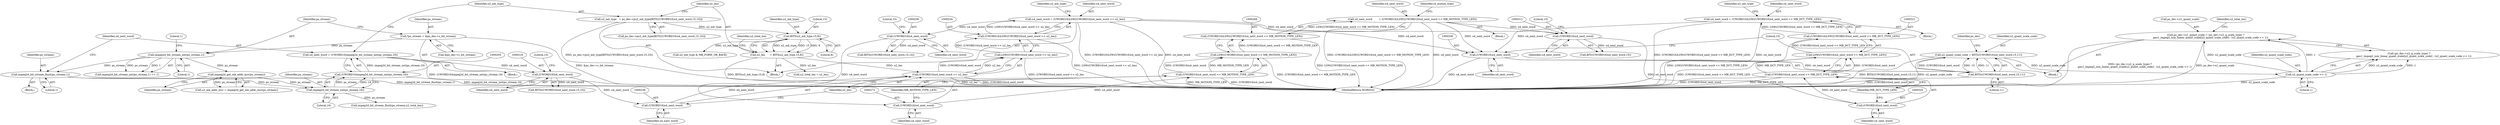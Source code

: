 digraph "0_Android_58a6822d7140137ce957c6d2fc20bae1374186c1_0@pointer" {
"1000342" [label="(Call,ps_dec->u1_quant_scale = (ps_dec->u2_q_scale_type) ?\n            gau1_impeg2_non_linear_quant_scale[u2_quant_scale_code] : (u2_quant_scale_code << 1))"];
"1000353" [label="(Call,u2_quant_scale_code << 1)"];
"1000334" [label="(Call,u2_quant_scale_code = BITS((UWORD16)u4_next_word,15,11))"];
"1000336" [label="(Call,BITS((UWORD16)u4_next_word,15,11))"];
"1000337" [label="(Call,(UWORD16)u4_next_word)"];
"1000318" [label="(Call,u4_next_word = (UWORD16)LSW((UWORD16)u4_next_word << MB_DCT_TYPE_LEN))"];
"1000320" [label="(Call,(UWORD16)LSW((UWORD16)u4_next_word << MB_DCT_TYPE_LEN))"];
"1000322" [label="(Call,LSW((UWORD16)u4_next_word << MB_DCT_TYPE_LEN))"];
"1000323" [label="(Call,(UWORD16)u4_next_word << MB_DCT_TYPE_LEN)"];
"1000324" [label="(Call,(UWORD16)u4_next_word)"];
"1000311" [label="(Call,(UWORD16)u4_next_word)"];
"1000265" [label="(Call,u4_next_word        = (UWORD16)LSW((UWORD16)u4_next_word << MB_MOTION_TYPE_LEN))"];
"1000267" [label="(Call,(UWORD16)LSW((UWORD16)u4_next_word << MB_MOTION_TYPE_LEN))"];
"1000269" [label="(Call,LSW((UWORD16)u4_next_word << MB_MOTION_TYPE_LEN))"];
"1000270" [label="(Call,(UWORD16)u4_next_word << MB_MOTION_TYPE_LEN)"];
"1000271" [label="(Call,(UWORD16)u4_next_word)"];
"1000257" [label="(Call,(UWORD16)u4_next_word)"];
"1000231" [label="(Call,u4_next_word = (UWORD16)LSW((UWORD16)u4_next_word << u2_len))"];
"1000233" [label="(Call,(UWORD16)LSW((UWORD16)u4_next_word << u2_len))"];
"1000235" [label="(Call,LSW((UWORD16)u4_next_word << u2_len))"];
"1000236" [label="(Call,(UWORD16)u4_next_word << u2_len)"];
"1000237" [label="(Call,(UWORD16)u4_next_word)"];
"1000217" [label="(Call,(UWORD16)u4_next_word)"];
"1000202" [label="(Call,u4_next_word = (UWORD16)impeg2d_bit_stream_nxt(ps_stream,16))"];
"1000204" [label="(Call,(UWORD16)impeg2d_bit_stream_nxt(ps_stream,16))"];
"1000206" [label="(Call,impeg2d_bit_stream_nxt(ps_stream,16))"];
"1000155" [label="(Call,impeg2d_bit_stream_flush(ps_stream,1))"];
"1000150" [label="(Call,impeg2d_bit_stream_nxt(ps_stream,1))"];
"1000136" [label="(Call,*ps_stream = &ps_dec->s_bit_stream)"];
"1000162" [label="(Call,impeg2d_get_mb_addr_incr(ps_stream))"];
"1000222" [label="(Call,u2_len      = BITS(u2_mb_type,15,8))"];
"1000224" [label="(Call,BITS(u2_mb_type,15,8))"];
"1000210" [label="(Call,u2_mb_type   = ps_dec->pu2_mb_type[BITS((UWORD16)u4_next_word,15,10)])"];
"1000160" [label="(Call,u2_mb_addr_incr = impeg2d_get_mb_addr_incr(ps_stream))"];
"1000222" [label="(Call,u2_len      = BITS(u2_mb_type,15,8))"];
"1000310" [label="(Call,BIT((UWORD16)u4_next_word,15))"];
"1000320" [label="(Call,(UWORD16)LSW((UWORD16)u4_next_word << MB_DCT_TYPE_LEN))"];
"1000273" [label="(Identifier,u4_next_word)"];
"1000216" [label="(Call,BITS((UWORD16)u4_next_word,15,10))"];
"1000341" [label="(Literal,11)"];
"1000318" [label="(Call,u4_next_word = (UWORD16)LSW((UWORD16)u4_next_word << MB_DCT_TYPE_LEN))"];
"1000269" [label="(Call,LSW((UWORD16)u4_next_word << MB_MOTION_TYPE_LEN))"];
"1000149" [label="(Call,impeg2d_bit_stream_nxt(ps_stream,1) == 1)"];
"1000332" [label="(Block,)"];
"1000226" [label="(Literal,15)"];
"1000225" [label="(Identifier,u2_mb_type)"];
"1000220" [label="(Literal,15)"];
"1000223" [label="(Identifier,u2_len)"];
"1000323" [label="(Call,(UWORD16)u4_next_word << MB_DCT_TYPE_LEN)"];
"1000354" [label="(Identifier,u2_quant_scale_code)"];
"1000267" [label="(Call,(UWORD16)LSW((UWORD16)u4_next_word << MB_MOTION_TYPE_LEN))"];
"1000330" [label="(Identifier,u2_mb_type)"];
"1000206" [label="(Call,impeg2d_bit_stream_nxt(ps_stream,16))"];
"1000266" [label="(Identifier,u4_next_word)"];
"1000231" [label="(Call,u4_next_word = (UWORD16)LSW((UWORD16)u4_next_word << u2_len))"];
"1000208" [label="(Literal,16)"];
"1000270" [label="(Call,(UWORD16)u4_next_word << MB_MOTION_TYPE_LEN)"];
"1000236" [label="(Call,(UWORD16)u4_next_word << u2_len)"];
"1000314" [label="(Literal,15)"];
"1000152" [label="(Literal,1)"];
"1000154" [label="(Block,)"];
"1000217" [label="(Call,(UWORD16)u4_next_word)"];
"1000235" [label="(Call,LSW((UWORD16)u4_next_word << u2_len))"];
"1000256" [label="(Call,BITS((UWORD16)u4_next_word,15,14))"];
"1000156" [label="(Identifier,ps_stream)"];
"1000134" [label="(Block,)"];
"1000353" [label="(Call,u2_quant_scale_code << 1)"];
"1000334" [label="(Call,u2_quant_scale_code = BITS((UWORD16)u4_next_word,15,11))"];
"1000257" [label="(Call,(UWORD16)u4_next_word)"];
"1000250" [label="(Block,)"];
"1000212" [label="(Call,ps_dec->pu2_mb_type[BITS((UWORD16)u4_next_word,15,10)])"];
"1000357" [label="(Identifier,u2_total_len)"];
"1000239" [label="(Identifier,u4_next_word)"];
"1000313" [label="(Identifier,u4_next_word)"];
"1000322" [label="(Call,LSW((UWORD16)u4_next_word << MB_DCT_TYPE_LEN))"];
"1000327" [label="(Identifier,MB_DCT_TYPE_LEN)"];
"1000276" [label="(Identifier,i4_motion_type)"];
"1000136" [label="(Call,*ps_stream = &ps_dec->s_bit_stream)"];
"1000335" [label="(Identifier,u2_quant_scale_code)"];
"1000151" [label="(Identifier,ps_stream)"];
"1000229" [label="(Identifier,u2_total_len)"];
"1000319" [label="(Identifier,u4_next_word)"];
"1000346" [label="(Call,(ps_dec->u2_q_scale_type) ?\n            gau1_impeg2_non_linear_quant_scale[u2_quant_scale_code] : (u2_quant_scale_code << 1))"];
"1000260" [label="(Literal,15)"];
"1000244" [label="(Call,u2_mb_type & MB_FORW_OR_BACK)"];
"1000210" [label="(Call,u2_mb_type   = ps_dec->pu2_mb_type[BITS((UWORD16)u4_next_word,15,10)])"];
"1000233" [label="(Call,(UWORD16)LSW((UWORD16)u4_next_word << u2_len))"];
"1000153" [label="(Literal,1)"];
"1000219" [label="(Identifier,u4_next_word)"];
"1000337" [label="(Call,(UWORD16)u4_next_word)"];
"1000274" [label="(Identifier,MB_MOTION_TYPE_LEN)"];
"1000207" [label="(Identifier,ps_stream)"];
"1000232" [label="(Identifier,u4_next_word)"];
"1000162" [label="(Call,impeg2d_get_mb_addr_incr(ps_stream))"];
"1000265" [label="(Call,u4_next_word        = (UWORD16)LSW((UWORD16)u4_next_word << MB_MOTION_TYPE_LEN))"];
"1000550" [label="(MethodReturn,WORD32)"];
"1000202" [label="(Call,u4_next_word = (UWORD16)impeg2d_bit_stream_nxt(ps_stream,16))"];
"1000305" [label="(Block,)"];
"1000343" [label="(Call,ps_dec->u1_quant_scale)"];
"1000150" [label="(Call,impeg2d_bit_stream_nxt(ps_stream,1))"];
"1000355" [label="(Literal,1)"];
"1000245" [label="(Identifier,u2_mb_type)"];
"1000224" [label="(Call,BITS(u2_mb_type,15,8))"];
"1000204" [label="(Call,(UWORD16)impeg2d_bit_stream_nxt(ps_stream,16))"];
"1000359" [label="(Call,impeg2d_bit_stream_flush(ps_stream,u2_total_len))"];
"1000138" [label="(Call,&ps_dec->s_bit_stream)"];
"1000340" [label="(Literal,15)"];
"1000203" [label="(Identifier,u4_next_word)"];
"1000163" [label="(Identifier,ps_stream)"];
"1000344" [label="(Identifier,ps_dec)"];
"1000240" [label="(Identifier,u2_len)"];
"1000137" [label="(Identifier,ps_stream)"];
"1000326" [label="(Identifier,u4_next_word)"];
"1000324" [label="(Call,(UWORD16)u4_next_word)"];
"1000271" [label="(Call,(UWORD16)u4_next_word)"];
"1000336" [label="(Call,BITS((UWORD16)u4_next_word,15,11))"];
"1000339" [label="(Identifier,u4_next_word)"];
"1000157" [label="(Literal,1)"];
"1000342" [label="(Call,ps_dec->u1_quant_scale = (ps_dec->u2_q_scale_type) ?\n            gau1_impeg2_non_linear_quant_scale[u2_quant_scale_code] : (u2_quant_scale_code << 1))"];
"1000228" [label="(Call,u2_total_len = u2_len)"];
"1000237" [label="(Call,(UWORD16)u4_next_word)"];
"1000211" [label="(Identifier,u2_mb_type)"];
"1000311" [label="(Call,(UWORD16)u4_next_word)"];
"1000227" [label="(Literal,8)"];
"1000259" [label="(Identifier,u4_next_word)"];
"1000209" [label="(Block,)"];
"1000155" [label="(Call,impeg2d_bit_stream_flush(ps_stream,1))"];
"1000342" -> "1000332"  [label="AST: "];
"1000342" -> "1000346"  [label="CFG: "];
"1000343" -> "1000342"  [label="AST: "];
"1000346" -> "1000342"  [label="AST: "];
"1000357" -> "1000342"  [label="CFG: "];
"1000342" -> "1000550"  [label="DDG: ps_dec->u1_quant_scale"];
"1000342" -> "1000550"  [label="DDG: (ps_dec->u2_q_scale_type) ?\n            gau1_impeg2_non_linear_quant_scale[u2_quant_scale_code] : (u2_quant_scale_code << 1)"];
"1000353" -> "1000342"  [label="DDG: u2_quant_scale_code"];
"1000353" -> "1000342"  [label="DDG: 1"];
"1000353" -> "1000346"  [label="AST: "];
"1000353" -> "1000355"  [label="CFG: "];
"1000354" -> "1000353"  [label="AST: "];
"1000355" -> "1000353"  [label="AST: "];
"1000346" -> "1000353"  [label="CFG: "];
"1000353" -> "1000550"  [label="DDG: u2_quant_scale_code"];
"1000353" -> "1000346"  [label="DDG: u2_quant_scale_code"];
"1000353" -> "1000346"  [label="DDG: 1"];
"1000334" -> "1000353"  [label="DDG: u2_quant_scale_code"];
"1000334" -> "1000332"  [label="AST: "];
"1000334" -> "1000336"  [label="CFG: "];
"1000335" -> "1000334"  [label="AST: "];
"1000336" -> "1000334"  [label="AST: "];
"1000344" -> "1000334"  [label="CFG: "];
"1000334" -> "1000550"  [label="DDG: BITS((UWORD16)u4_next_word,15,11)"];
"1000334" -> "1000550"  [label="DDG: u2_quant_scale_code"];
"1000336" -> "1000334"  [label="DDG: (UWORD16)u4_next_word"];
"1000336" -> "1000334"  [label="DDG: 15"];
"1000336" -> "1000334"  [label="DDG: 11"];
"1000336" -> "1000341"  [label="CFG: "];
"1000337" -> "1000336"  [label="AST: "];
"1000340" -> "1000336"  [label="AST: "];
"1000341" -> "1000336"  [label="AST: "];
"1000336" -> "1000550"  [label="DDG: (UWORD16)u4_next_word"];
"1000337" -> "1000336"  [label="DDG: u4_next_word"];
"1000337" -> "1000339"  [label="CFG: "];
"1000338" -> "1000337"  [label="AST: "];
"1000339" -> "1000337"  [label="AST: "];
"1000340" -> "1000337"  [label="CFG: "];
"1000337" -> "1000550"  [label="DDG: u4_next_word"];
"1000318" -> "1000337"  [label="DDG: u4_next_word"];
"1000265" -> "1000337"  [label="DDG: u4_next_word"];
"1000231" -> "1000337"  [label="DDG: u4_next_word"];
"1000318" -> "1000305"  [label="AST: "];
"1000318" -> "1000320"  [label="CFG: "];
"1000319" -> "1000318"  [label="AST: "];
"1000320" -> "1000318"  [label="AST: "];
"1000330" -> "1000318"  [label="CFG: "];
"1000318" -> "1000550"  [label="DDG: u4_next_word"];
"1000318" -> "1000550"  [label="DDG: (UWORD16)LSW((UWORD16)u4_next_word << MB_DCT_TYPE_LEN)"];
"1000320" -> "1000318"  [label="DDG: LSW((UWORD16)u4_next_word << MB_DCT_TYPE_LEN)"];
"1000320" -> "1000322"  [label="CFG: "];
"1000321" -> "1000320"  [label="AST: "];
"1000322" -> "1000320"  [label="AST: "];
"1000320" -> "1000550"  [label="DDG: LSW((UWORD16)u4_next_word << MB_DCT_TYPE_LEN)"];
"1000322" -> "1000320"  [label="DDG: (UWORD16)u4_next_word << MB_DCT_TYPE_LEN"];
"1000322" -> "1000323"  [label="CFG: "];
"1000323" -> "1000322"  [label="AST: "];
"1000322" -> "1000550"  [label="DDG: (UWORD16)u4_next_word << MB_DCT_TYPE_LEN"];
"1000323" -> "1000322"  [label="DDG: (UWORD16)u4_next_word"];
"1000323" -> "1000322"  [label="DDG: MB_DCT_TYPE_LEN"];
"1000323" -> "1000327"  [label="CFG: "];
"1000324" -> "1000323"  [label="AST: "];
"1000327" -> "1000323"  [label="AST: "];
"1000323" -> "1000550"  [label="DDG: (UWORD16)u4_next_word"];
"1000323" -> "1000550"  [label="DDG: MB_DCT_TYPE_LEN"];
"1000324" -> "1000323"  [label="DDG: u4_next_word"];
"1000324" -> "1000326"  [label="CFG: "];
"1000325" -> "1000324"  [label="AST: "];
"1000326" -> "1000324"  [label="AST: "];
"1000327" -> "1000324"  [label="CFG: "];
"1000311" -> "1000324"  [label="DDG: u4_next_word"];
"1000311" -> "1000310"  [label="AST: "];
"1000311" -> "1000313"  [label="CFG: "];
"1000312" -> "1000311"  [label="AST: "];
"1000313" -> "1000311"  [label="AST: "];
"1000314" -> "1000311"  [label="CFG: "];
"1000311" -> "1000310"  [label="DDG: u4_next_word"];
"1000265" -> "1000311"  [label="DDG: u4_next_word"];
"1000231" -> "1000311"  [label="DDG: u4_next_word"];
"1000265" -> "1000250"  [label="AST: "];
"1000265" -> "1000267"  [label="CFG: "];
"1000266" -> "1000265"  [label="AST: "];
"1000267" -> "1000265"  [label="AST: "];
"1000276" -> "1000265"  [label="CFG: "];
"1000265" -> "1000550"  [label="DDG: (UWORD16)LSW((UWORD16)u4_next_word << MB_MOTION_TYPE_LEN)"];
"1000265" -> "1000550"  [label="DDG: u4_next_word"];
"1000267" -> "1000265"  [label="DDG: LSW((UWORD16)u4_next_word << MB_MOTION_TYPE_LEN)"];
"1000267" -> "1000269"  [label="CFG: "];
"1000268" -> "1000267"  [label="AST: "];
"1000269" -> "1000267"  [label="AST: "];
"1000267" -> "1000550"  [label="DDG: LSW((UWORD16)u4_next_word << MB_MOTION_TYPE_LEN)"];
"1000269" -> "1000267"  [label="DDG: (UWORD16)u4_next_word << MB_MOTION_TYPE_LEN"];
"1000269" -> "1000270"  [label="CFG: "];
"1000270" -> "1000269"  [label="AST: "];
"1000269" -> "1000550"  [label="DDG: (UWORD16)u4_next_word << MB_MOTION_TYPE_LEN"];
"1000270" -> "1000269"  [label="DDG: (UWORD16)u4_next_word"];
"1000270" -> "1000269"  [label="DDG: MB_MOTION_TYPE_LEN"];
"1000270" -> "1000274"  [label="CFG: "];
"1000271" -> "1000270"  [label="AST: "];
"1000274" -> "1000270"  [label="AST: "];
"1000270" -> "1000550"  [label="DDG: MB_MOTION_TYPE_LEN"];
"1000270" -> "1000550"  [label="DDG: (UWORD16)u4_next_word"];
"1000271" -> "1000270"  [label="DDG: u4_next_word"];
"1000271" -> "1000273"  [label="CFG: "];
"1000272" -> "1000271"  [label="AST: "];
"1000273" -> "1000271"  [label="AST: "];
"1000274" -> "1000271"  [label="CFG: "];
"1000257" -> "1000271"  [label="DDG: u4_next_word"];
"1000257" -> "1000256"  [label="AST: "];
"1000257" -> "1000259"  [label="CFG: "];
"1000258" -> "1000257"  [label="AST: "];
"1000259" -> "1000257"  [label="AST: "];
"1000260" -> "1000257"  [label="CFG: "];
"1000257" -> "1000256"  [label="DDG: u4_next_word"];
"1000231" -> "1000257"  [label="DDG: u4_next_word"];
"1000231" -> "1000209"  [label="AST: "];
"1000231" -> "1000233"  [label="CFG: "];
"1000232" -> "1000231"  [label="AST: "];
"1000233" -> "1000231"  [label="AST: "];
"1000245" -> "1000231"  [label="CFG: "];
"1000231" -> "1000550"  [label="DDG: (UWORD16)LSW((UWORD16)u4_next_word << u2_len)"];
"1000231" -> "1000550"  [label="DDG: u4_next_word"];
"1000233" -> "1000231"  [label="DDG: LSW((UWORD16)u4_next_word << u2_len)"];
"1000233" -> "1000235"  [label="CFG: "];
"1000234" -> "1000233"  [label="AST: "];
"1000235" -> "1000233"  [label="AST: "];
"1000233" -> "1000550"  [label="DDG: LSW((UWORD16)u4_next_word << u2_len)"];
"1000235" -> "1000233"  [label="DDG: (UWORD16)u4_next_word << u2_len"];
"1000235" -> "1000236"  [label="CFG: "];
"1000236" -> "1000235"  [label="AST: "];
"1000235" -> "1000550"  [label="DDG: (UWORD16)u4_next_word << u2_len"];
"1000236" -> "1000235"  [label="DDG: (UWORD16)u4_next_word"];
"1000236" -> "1000235"  [label="DDG: u2_len"];
"1000236" -> "1000240"  [label="CFG: "];
"1000237" -> "1000236"  [label="AST: "];
"1000240" -> "1000236"  [label="AST: "];
"1000236" -> "1000550"  [label="DDG: (UWORD16)u4_next_word"];
"1000236" -> "1000550"  [label="DDG: u2_len"];
"1000237" -> "1000236"  [label="DDG: u4_next_word"];
"1000222" -> "1000236"  [label="DDG: u2_len"];
"1000237" -> "1000239"  [label="CFG: "];
"1000238" -> "1000237"  [label="AST: "];
"1000239" -> "1000237"  [label="AST: "];
"1000240" -> "1000237"  [label="CFG: "];
"1000217" -> "1000237"  [label="DDG: u4_next_word"];
"1000217" -> "1000216"  [label="AST: "];
"1000217" -> "1000219"  [label="CFG: "];
"1000218" -> "1000217"  [label="AST: "];
"1000219" -> "1000217"  [label="AST: "];
"1000220" -> "1000217"  [label="CFG: "];
"1000217" -> "1000216"  [label="DDG: u4_next_word"];
"1000202" -> "1000217"  [label="DDG: u4_next_word"];
"1000202" -> "1000134"  [label="AST: "];
"1000202" -> "1000204"  [label="CFG: "];
"1000203" -> "1000202"  [label="AST: "];
"1000204" -> "1000202"  [label="AST: "];
"1000211" -> "1000202"  [label="CFG: "];
"1000202" -> "1000550"  [label="DDG: (UWORD16)impeg2d_bit_stream_nxt(ps_stream,16)"];
"1000204" -> "1000202"  [label="DDG: impeg2d_bit_stream_nxt(ps_stream,16)"];
"1000204" -> "1000206"  [label="CFG: "];
"1000205" -> "1000204"  [label="AST: "];
"1000206" -> "1000204"  [label="AST: "];
"1000204" -> "1000550"  [label="DDG: impeg2d_bit_stream_nxt(ps_stream,16)"];
"1000206" -> "1000204"  [label="DDG: ps_stream"];
"1000206" -> "1000204"  [label="DDG: 16"];
"1000206" -> "1000208"  [label="CFG: "];
"1000207" -> "1000206"  [label="AST: "];
"1000208" -> "1000206"  [label="AST: "];
"1000155" -> "1000206"  [label="DDG: ps_stream"];
"1000162" -> "1000206"  [label="DDG: ps_stream"];
"1000206" -> "1000359"  [label="DDG: ps_stream"];
"1000155" -> "1000154"  [label="AST: "];
"1000155" -> "1000157"  [label="CFG: "];
"1000156" -> "1000155"  [label="AST: "];
"1000157" -> "1000155"  [label="AST: "];
"1000203" -> "1000155"  [label="CFG: "];
"1000155" -> "1000550"  [label="DDG: impeg2d_bit_stream_flush(ps_stream,1)"];
"1000150" -> "1000155"  [label="DDG: ps_stream"];
"1000150" -> "1000149"  [label="AST: "];
"1000150" -> "1000152"  [label="CFG: "];
"1000151" -> "1000150"  [label="AST: "];
"1000152" -> "1000150"  [label="AST: "];
"1000153" -> "1000150"  [label="CFG: "];
"1000150" -> "1000149"  [label="DDG: ps_stream"];
"1000150" -> "1000149"  [label="DDG: 1"];
"1000136" -> "1000150"  [label="DDG: ps_stream"];
"1000150" -> "1000162"  [label="DDG: ps_stream"];
"1000136" -> "1000134"  [label="AST: "];
"1000136" -> "1000138"  [label="CFG: "];
"1000137" -> "1000136"  [label="AST: "];
"1000138" -> "1000136"  [label="AST: "];
"1000151" -> "1000136"  [label="CFG: "];
"1000136" -> "1000550"  [label="DDG: &ps_dec->s_bit_stream"];
"1000162" -> "1000160"  [label="AST: "];
"1000162" -> "1000163"  [label="CFG: "];
"1000163" -> "1000162"  [label="AST: "];
"1000160" -> "1000162"  [label="CFG: "];
"1000162" -> "1000160"  [label="DDG: ps_stream"];
"1000222" -> "1000209"  [label="AST: "];
"1000222" -> "1000224"  [label="CFG: "];
"1000223" -> "1000222"  [label="AST: "];
"1000224" -> "1000222"  [label="AST: "];
"1000229" -> "1000222"  [label="CFG: "];
"1000222" -> "1000550"  [label="DDG: BITS(u2_mb_type,15,8)"];
"1000224" -> "1000222"  [label="DDG: u2_mb_type"];
"1000224" -> "1000222"  [label="DDG: 15"];
"1000224" -> "1000222"  [label="DDG: 8"];
"1000222" -> "1000228"  [label="DDG: u2_len"];
"1000224" -> "1000227"  [label="CFG: "];
"1000225" -> "1000224"  [label="AST: "];
"1000226" -> "1000224"  [label="AST: "];
"1000227" -> "1000224"  [label="AST: "];
"1000210" -> "1000224"  [label="DDG: u2_mb_type"];
"1000224" -> "1000244"  [label="DDG: u2_mb_type"];
"1000210" -> "1000209"  [label="AST: "];
"1000210" -> "1000212"  [label="CFG: "];
"1000211" -> "1000210"  [label="AST: "];
"1000212" -> "1000210"  [label="AST: "];
"1000223" -> "1000210"  [label="CFG: "];
"1000210" -> "1000550"  [label="DDG: ps_dec->pu2_mb_type[BITS((UWORD16)u4_next_word,15,10)]"];
}

